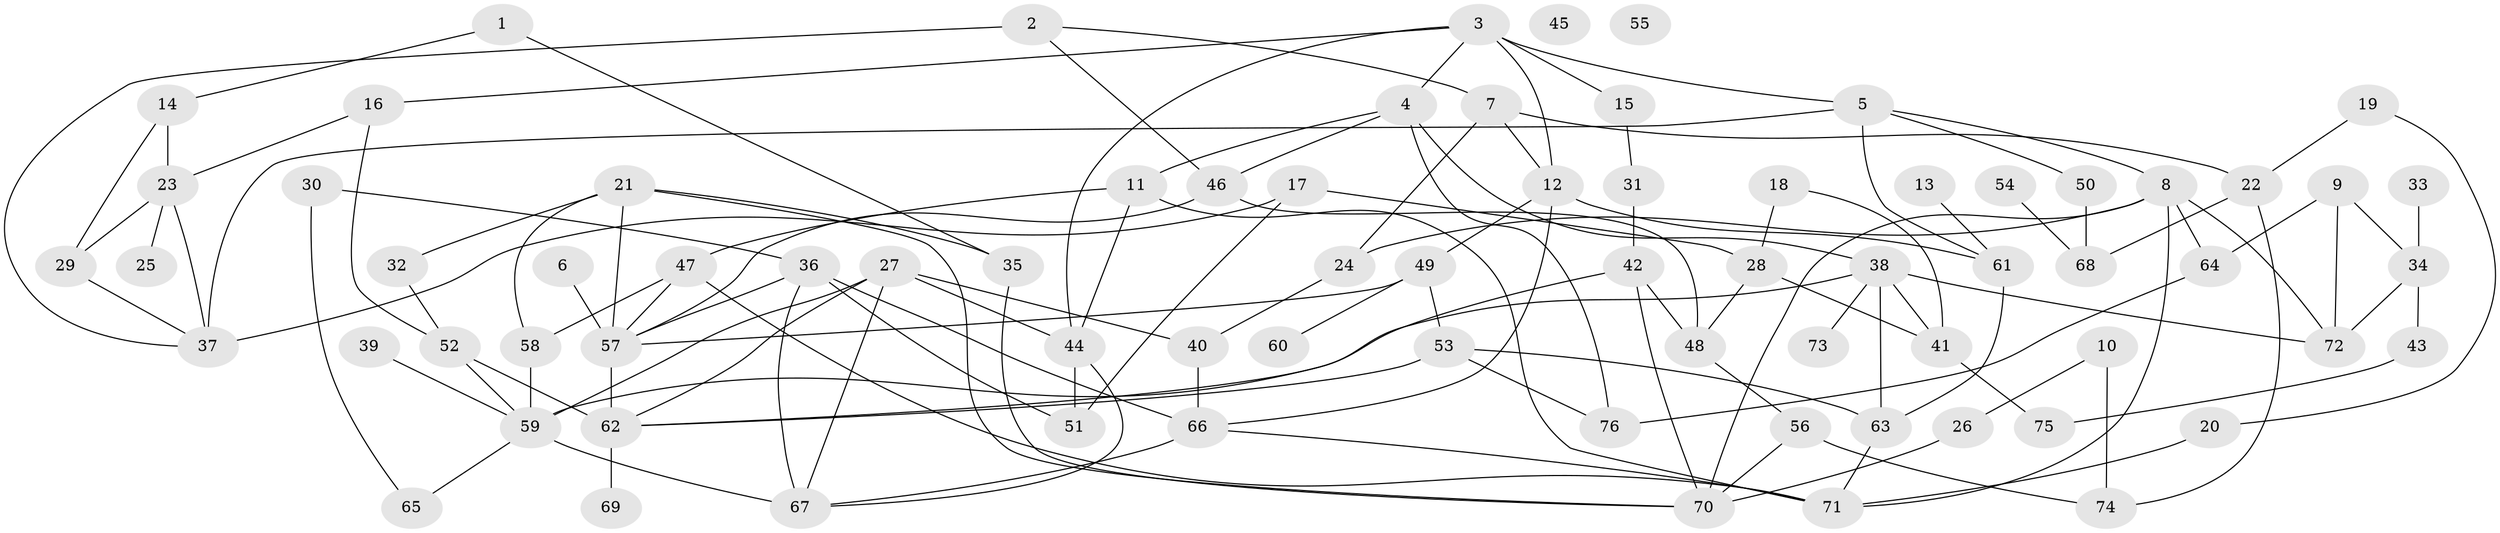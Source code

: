 // Generated by graph-tools (version 1.1) at 2025/25/03/09/25 03:25:23]
// undirected, 76 vertices, 127 edges
graph export_dot {
graph [start="1"]
  node [color=gray90,style=filled];
  1;
  2;
  3;
  4;
  5;
  6;
  7;
  8;
  9;
  10;
  11;
  12;
  13;
  14;
  15;
  16;
  17;
  18;
  19;
  20;
  21;
  22;
  23;
  24;
  25;
  26;
  27;
  28;
  29;
  30;
  31;
  32;
  33;
  34;
  35;
  36;
  37;
  38;
  39;
  40;
  41;
  42;
  43;
  44;
  45;
  46;
  47;
  48;
  49;
  50;
  51;
  52;
  53;
  54;
  55;
  56;
  57;
  58;
  59;
  60;
  61;
  62;
  63;
  64;
  65;
  66;
  67;
  68;
  69;
  70;
  71;
  72;
  73;
  74;
  75;
  76;
  1 -- 14;
  1 -- 35;
  2 -- 7;
  2 -- 37;
  2 -- 46;
  3 -- 4;
  3 -- 5;
  3 -- 12;
  3 -- 15;
  3 -- 16;
  3 -- 44;
  4 -- 11;
  4 -- 38;
  4 -- 46;
  4 -- 76;
  5 -- 8;
  5 -- 37;
  5 -- 50;
  5 -- 61;
  6 -- 57;
  7 -- 12;
  7 -- 22;
  7 -- 24;
  8 -- 24;
  8 -- 64;
  8 -- 70;
  8 -- 71;
  8 -- 72;
  9 -- 34;
  9 -- 64;
  9 -- 72;
  10 -- 26;
  10 -- 74;
  11 -- 44;
  11 -- 47;
  11 -- 71;
  12 -- 49;
  12 -- 61;
  12 -- 66;
  13 -- 61;
  14 -- 23;
  14 -- 29;
  15 -- 31;
  16 -- 23;
  16 -- 52;
  17 -- 28;
  17 -- 37;
  17 -- 51;
  18 -- 28;
  18 -- 41;
  19 -- 20;
  19 -- 22;
  20 -- 71;
  21 -- 32;
  21 -- 35;
  21 -- 57;
  21 -- 58;
  21 -- 70;
  22 -- 68;
  22 -- 74;
  23 -- 25;
  23 -- 29;
  23 -- 37;
  24 -- 40;
  26 -- 70;
  27 -- 40;
  27 -- 44;
  27 -- 59;
  27 -- 62;
  27 -- 67;
  28 -- 41;
  28 -- 48;
  29 -- 37;
  30 -- 36;
  30 -- 65;
  31 -- 42;
  32 -- 52;
  33 -- 34;
  34 -- 43;
  34 -- 72;
  35 -- 70;
  36 -- 51;
  36 -- 57;
  36 -- 66;
  36 -- 67;
  38 -- 41;
  38 -- 59;
  38 -- 63;
  38 -- 72;
  38 -- 73;
  39 -- 59;
  40 -- 66;
  41 -- 75;
  42 -- 48;
  42 -- 62;
  42 -- 70;
  43 -- 75;
  44 -- 51;
  44 -- 67;
  46 -- 48;
  46 -- 57;
  47 -- 57;
  47 -- 58;
  47 -- 71;
  48 -- 56;
  49 -- 53;
  49 -- 57;
  49 -- 60;
  50 -- 68;
  52 -- 59;
  52 -- 62;
  53 -- 62;
  53 -- 63;
  53 -- 76;
  54 -- 68;
  56 -- 70;
  56 -- 74;
  57 -- 62;
  58 -- 59;
  59 -- 65;
  59 -- 67;
  61 -- 63;
  62 -- 69;
  63 -- 71;
  64 -- 76;
  66 -- 67;
  66 -- 71;
}
